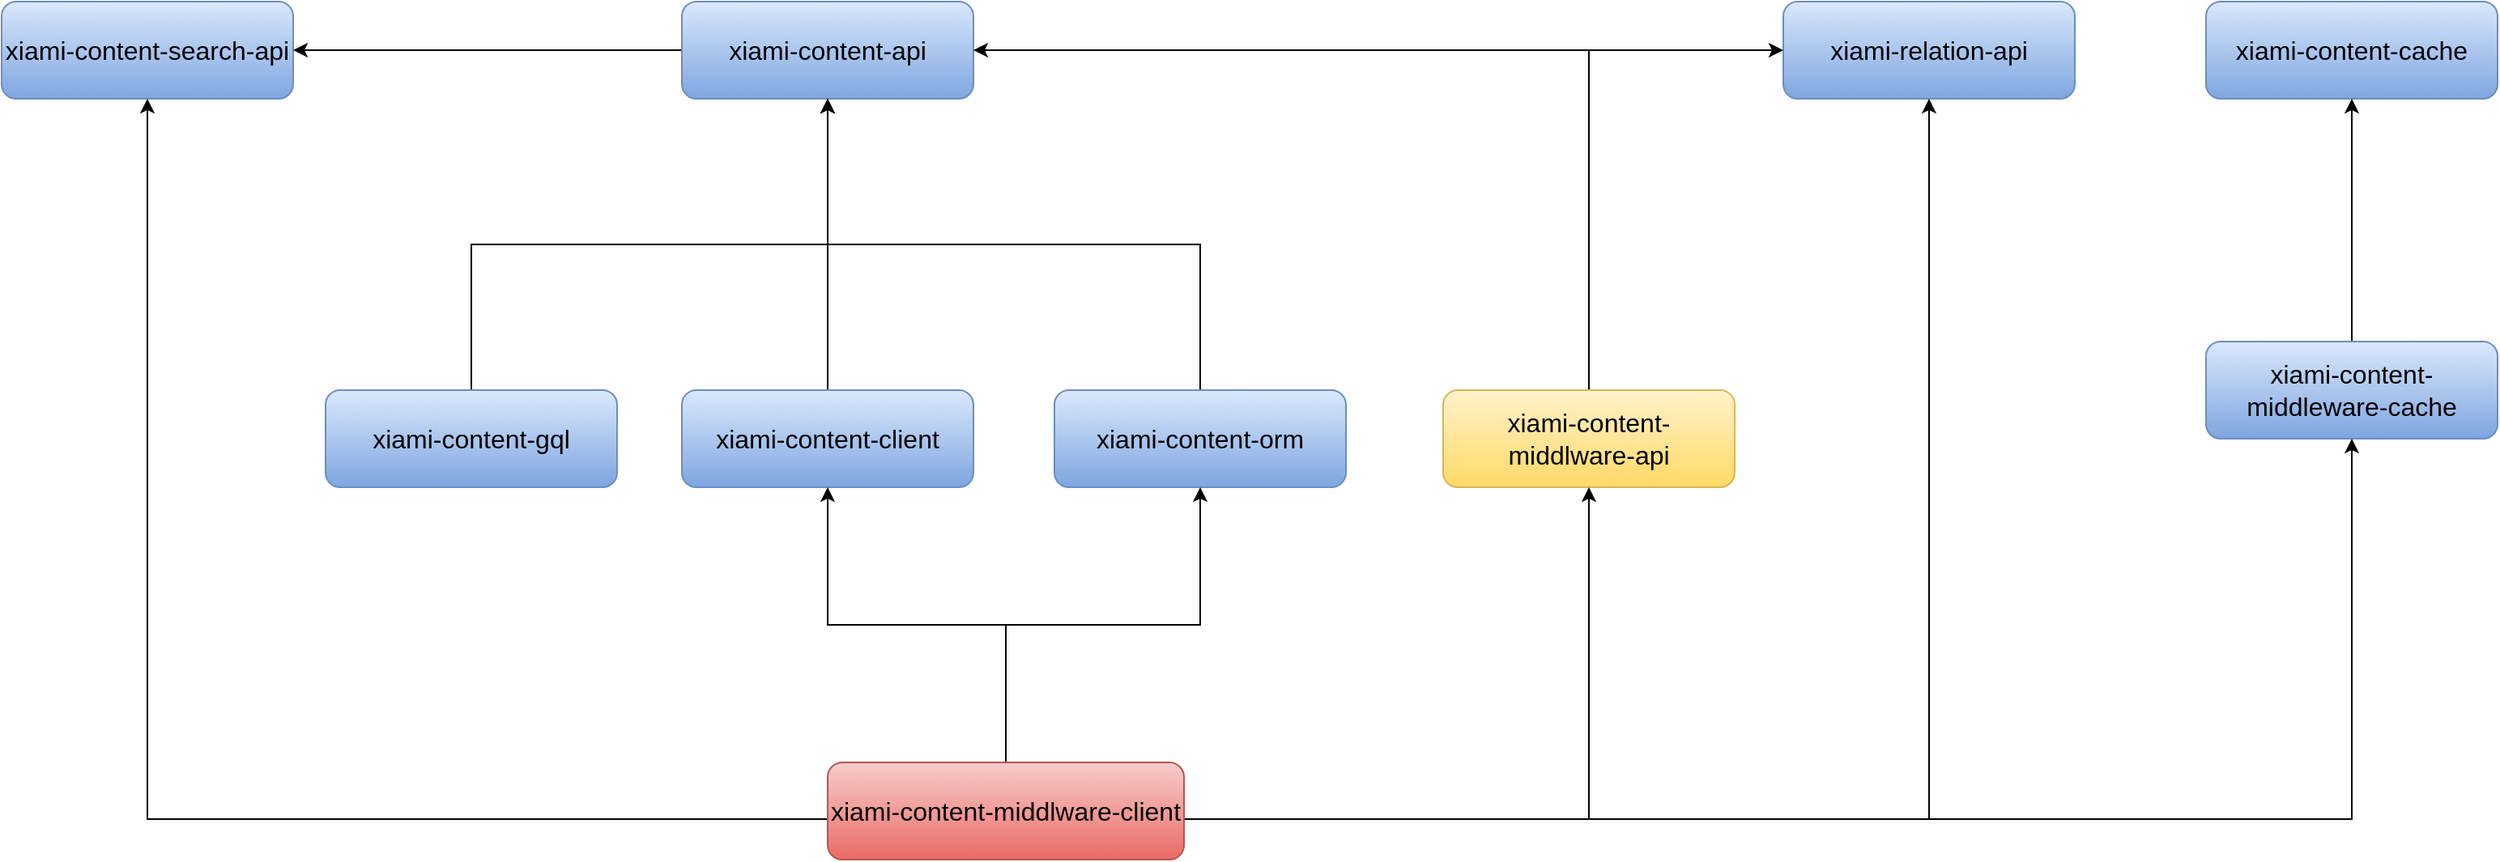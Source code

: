 <mxfile version="12.7.4" type="github">
  <diagram id="cOudTeVoCgmoWJIrZq98" name="Page-1">
    <mxGraphModel dx="1732" dy="586" grid="1" gridSize="10" guides="1" tooltips="1" connect="1" arrows="1" fold="1" page="1" pageScale="1" pageWidth="827" pageHeight="1169" math="0" shadow="0">
      <root>
        <mxCell id="0" />
        <mxCell id="1" parent="0" />
        <mxCell id="ngFuJoTjV09uziLHRVnx-1" value="xiami-content-search-api" style="rounded=1;whiteSpace=wrap;html=1;gradientColor=#7ea6e0;fillColor=#dae8fc;strokeColor=#6c8ebf;fontSize=16;" vertex="1" parent="1">
          <mxGeometry x="-120" y="240" width="180" height="60" as="geometry" />
        </mxCell>
        <mxCell id="ngFuJoTjV09uziLHRVnx-37" style="edgeStyle=elbowEdgeStyle;rounded=0;orthogonalLoop=1;jettySize=auto;elbow=vertical;html=1;exitX=0;exitY=0.5;exitDx=0;exitDy=0;fontSize=16;" edge="1" parent="1" source="ngFuJoTjV09uziLHRVnx-2" target="ngFuJoTjV09uziLHRVnx-1">
          <mxGeometry relative="1" as="geometry" />
        </mxCell>
        <mxCell id="ngFuJoTjV09uziLHRVnx-2" value="xiami-content-api" style="rounded=1;whiteSpace=wrap;html=1;gradientColor=#7ea6e0;fillColor=#dae8fc;strokeColor=#6c8ebf;fontSize=16;" vertex="1" parent="1">
          <mxGeometry x="300" y="240" width="180" height="60" as="geometry" />
        </mxCell>
        <mxCell id="ngFuJoTjV09uziLHRVnx-3" value="xiami-content-cache" style="rounded=1;whiteSpace=wrap;html=1;gradientColor=#7ea6e0;fillColor=#dae8fc;strokeColor=#6c8ebf;fontSize=16;" vertex="1" parent="1">
          <mxGeometry x="1241" y="240" width="180" height="60" as="geometry" />
        </mxCell>
        <mxCell id="ngFuJoTjV09uziLHRVnx-13" style="edgeStyle=orthogonalEdgeStyle;rounded=0;orthogonalLoop=1;jettySize=auto;html=1;exitX=0.5;exitY=0;exitDx=0;exitDy=0;entryX=0.5;entryY=1;entryDx=0;entryDy=0;fontSize=16;" edge="1" parent="1" source="ngFuJoTjV09uziLHRVnx-4" target="ngFuJoTjV09uziLHRVnx-2">
          <mxGeometry relative="1" as="geometry" />
        </mxCell>
        <mxCell id="ngFuJoTjV09uziLHRVnx-4" value="xiami-content-gql" style="rounded=1;whiteSpace=wrap;html=1;gradientColor=#7ea6e0;fillColor=#dae8fc;strokeColor=#6c8ebf;fontSize=16;" vertex="1" parent="1">
          <mxGeometry x="80" y="480" width="180" height="60" as="geometry" />
        </mxCell>
        <mxCell id="ngFuJoTjV09uziLHRVnx-11" style="edgeStyle=orthogonalEdgeStyle;rounded=0;orthogonalLoop=1;jettySize=auto;html=1;exitX=0.5;exitY=0;exitDx=0;exitDy=0;fontSize=16;" edge="1" parent="1" source="ngFuJoTjV09uziLHRVnx-5" target="ngFuJoTjV09uziLHRVnx-2">
          <mxGeometry relative="1" as="geometry" />
        </mxCell>
        <mxCell id="ngFuJoTjV09uziLHRVnx-5" value="xiami-content-client" style="rounded=1;whiteSpace=wrap;html=1;gradientColor=#7ea6e0;fillColor=#dae8fc;strokeColor=#6c8ebf;fontSize=16;" vertex="1" parent="1">
          <mxGeometry x="300" y="480" width="180" height="60" as="geometry" />
        </mxCell>
        <mxCell id="ngFuJoTjV09uziLHRVnx-12" style="edgeStyle=orthogonalEdgeStyle;rounded=0;orthogonalLoop=1;jettySize=auto;html=1;exitX=0.5;exitY=0;exitDx=0;exitDy=0;fontSize=16;entryX=0.5;entryY=1;entryDx=0;entryDy=0;" edge="1" parent="1" source="ngFuJoTjV09uziLHRVnx-6" target="ngFuJoTjV09uziLHRVnx-2">
          <mxGeometry relative="1" as="geometry">
            <mxPoint x="350" y="300" as="targetPoint" />
          </mxGeometry>
        </mxCell>
        <mxCell id="ngFuJoTjV09uziLHRVnx-6" value="xiami-content-orm" style="rounded=1;whiteSpace=wrap;html=1;gradientColor=#7ea6e0;fillColor=#dae8fc;strokeColor=#6c8ebf;fontSize=16;" vertex="1" parent="1">
          <mxGeometry x="530" y="480" width="180" height="60" as="geometry" />
        </mxCell>
        <mxCell id="ngFuJoTjV09uziLHRVnx-19" value="xiami-relation-api" style="rounded=1;whiteSpace=wrap;html=1;gradientColor=#7ea6e0;fillColor=#dae8fc;strokeColor=#6c8ebf;fontSize=16;" vertex="1" parent="1">
          <mxGeometry x="980" y="240" width="180" height="60" as="geometry" />
        </mxCell>
        <mxCell id="ngFuJoTjV09uziLHRVnx-42" style="edgeStyle=elbowEdgeStyle;rounded=0;orthogonalLoop=1;jettySize=auto;elbow=vertical;html=1;exitX=0.5;exitY=0;exitDx=0;exitDy=0;entryX=0;entryY=0.5;entryDx=0;entryDy=0;fontSize=16;" edge="1" parent="1" source="ngFuJoTjV09uziLHRVnx-20" target="ngFuJoTjV09uziLHRVnx-19">
          <mxGeometry relative="1" as="geometry">
            <Array as="points">
              <mxPoint x="930" y="270" />
            </Array>
          </mxGeometry>
        </mxCell>
        <mxCell id="ngFuJoTjV09uziLHRVnx-43" style="edgeStyle=elbowEdgeStyle;rounded=0;orthogonalLoop=1;jettySize=auto;elbow=vertical;html=1;exitX=0.5;exitY=0;exitDx=0;exitDy=0;entryX=1;entryY=0.5;entryDx=0;entryDy=0;fontSize=16;" edge="1" parent="1" source="ngFuJoTjV09uziLHRVnx-20" target="ngFuJoTjV09uziLHRVnx-2">
          <mxGeometry relative="1" as="geometry">
            <Array as="points">
              <mxPoint x="680" y="270" />
            </Array>
          </mxGeometry>
        </mxCell>
        <mxCell id="ngFuJoTjV09uziLHRVnx-20" value="xiami-content-middlware-api" style="rounded=1;whiteSpace=wrap;html=1;gradientColor=#ffd966;fillColor=#fff2cc;strokeColor=#d6b656;fontSize=16;" vertex="1" parent="1">
          <mxGeometry x="770" y="480" width="180" height="60" as="geometry" />
        </mxCell>
        <mxCell id="ngFuJoTjV09uziLHRVnx-31" style="edgeStyle=elbowEdgeStyle;rounded=0;orthogonalLoop=1;jettySize=auto;elbow=vertical;html=1;exitX=0.5;exitY=0;exitDx=0;exitDy=0;entryX=0.5;entryY=1;entryDx=0;entryDy=0;fontSize=16;" edge="1" parent="1" source="ngFuJoTjV09uziLHRVnx-25" target="ngFuJoTjV09uziLHRVnx-3">
          <mxGeometry relative="1" as="geometry" />
        </mxCell>
        <mxCell id="ngFuJoTjV09uziLHRVnx-25" value="xiami-content-middleware-cache" style="rounded=1;whiteSpace=wrap;html=1;gradientColor=#7ea6e0;fillColor=#dae8fc;strokeColor=#6c8ebf;fontSize=16;" vertex="1" parent="1">
          <mxGeometry x="1241" y="450" width="180" height="60" as="geometry" />
        </mxCell>
        <mxCell id="ngFuJoTjV09uziLHRVnx-46" style="edgeStyle=elbowEdgeStyle;rounded=0;orthogonalLoop=1;jettySize=auto;elbow=vertical;html=1;exitX=1;exitY=0.5;exitDx=0;exitDy=0;fontSize=21;" edge="1" parent="1" source="ngFuJoTjV09uziLHRVnx-26" target="ngFuJoTjV09uziLHRVnx-19">
          <mxGeometry relative="1" as="geometry">
            <Array as="points">
              <mxPoint x="1070" y="745" />
              <mxPoint x="1070" y="610" />
            </Array>
          </mxGeometry>
        </mxCell>
        <mxCell id="ngFuJoTjV09uziLHRVnx-48" style="edgeStyle=elbowEdgeStyle;rounded=0;orthogonalLoop=1;jettySize=auto;elbow=vertical;html=1;exitX=1;exitY=0.5;exitDx=0;exitDy=0;entryX=0.5;entryY=1;entryDx=0;entryDy=0;fontSize=21;" edge="1" parent="1" source="ngFuJoTjV09uziLHRVnx-26" target="ngFuJoTjV09uziLHRVnx-20">
          <mxGeometry relative="1" as="geometry">
            <Array as="points">
              <mxPoint x="860" y="745" />
            </Array>
          </mxGeometry>
        </mxCell>
        <mxCell id="ngFuJoTjV09uziLHRVnx-49" style="edgeStyle=elbowEdgeStyle;rounded=0;orthogonalLoop=1;jettySize=auto;elbow=vertical;html=1;exitX=0.5;exitY=0;exitDx=0;exitDy=0;entryX=0.5;entryY=1;entryDx=0;entryDy=0;fontSize=21;" edge="1" parent="1" source="ngFuJoTjV09uziLHRVnx-26" target="ngFuJoTjV09uziLHRVnx-6">
          <mxGeometry relative="1" as="geometry" />
        </mxCell>
        <mxCell id="ngFuJoTjV09uziLHRVnx-50" style="edgeStyle=elbowEdgeStyle;rounded=0;orthogonalLoop=1;jettySize=auto;elbow=vertical;html=1;fontSize=21;" edge="1" parent="1" source="ngFuJoTjV09uziLHRVnx-26" target="ngFuJoTjV09uziLHRVnx-5">
          <mxGeometry relative="1" as="geometry" />
        </mxCell>
        <mxCell id="ngFuJoTjV09uziLHRVnx-51" style="edgeStyle=elbowEdgeStyle;rounded=0;orthogonalLoop=1;jettySize=auto;elbow=vertical;html=1;exitX=0;exitY=0.5;exitDx=0;exitDy=0;entryX=0.5;entryY=1;entryDx=0;entryDy=0;fontSize=21;" edge="1" parent="1" source="ngFuJoTjV09uziLHRVnx-26" target="ngFuJoTjV09uziLHRVnx-1">
          <mxGeometry relative="1" as="geometry">
            <Array as="points">
              <mxPoint x="150" y="745" />
            </Array>
          </mxGeometry>
        </mxCell>
        <mxCell id="ngFuJoTjV09uziLHRVnx-52" style="edgeStyle=elbowEdgeStyle;rounded=0;orthogonalLoop=1;jettySize=auto;elbow=vertical;html=1;exitX=1;exitY=0.5;exitDx=0;exitDy=0;fontSize=21;entryX=0.5;entryY=1;entryDx=0;entryDy=0;" edge="1" parent="1" source="ngFuJoTjV09uziLHRVnx-26" target="ngFuJoTjV09uziLHRVnx-25">
          <mxGeometry relative="1" as="geometry">
            <mxPoint x="720" y="745" as="targetPoint" />
            <Array as="points">
              <mxPoint x="980" y="745" />
            </Array>
          </mxGeometry>
        </mxCell>
        <mxCell id="ngFuJoTjV09uziLHRVnx-26" value="xiami-content-middlware-client" style="rounded=1;whiteSpace=wrap;html=1;gradientColor=#ea6b66;fillColor=#f8cecc;strokeColor=#b85450;fontSize=16;" vertex="1" parent="1">
          <mxGeometry x="390" y="710" width="220" height="60" as="geometry" />
        </mxCell>
      </root>
    </mxGraphModel>
  </diagram>
</mxfile>
